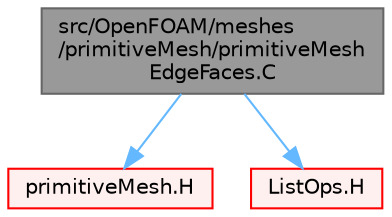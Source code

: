 digraph "src/OpenFOAM/meshes/primitiveMesh/primitiveMeshEdgeFaces.C"
{
 // LATEX_PDF_SIZE
  bgcolor="transparent";
  edge [fontname=Helvetica,fontsize=10,labelfontname=Helvetica,labelfontsize=10];
  node [fontname=Helvetica,fontsize=10,shape=box,height=0.2,width=0.4];
  Node1 [id="Node000001",label="src/OpenFOAM/meshes\l/primitiveMesh/primitiveMesh\lEdgeFaces.C",height=0.2,width=0.4,color="gray40", fillcolor="grey60", style="filled", fontcolor="black",tooltip=" "];
  Node1 -> Node2 [id="edge1_Node000001_Node000002",color="steelblue1",style="solid",tooltip=" "];
  Node2 [id="Node000002",label="primitiveMesh.H",height=0.2,width=0.4,color="red", fillcolor="#FFF0F0", style="filled",URL="$primitiveMesh_8H.html",tooltip=" "];
  Node1 -> Node161 [id="edge2_Node000001_Node000161",color="steelblue1",style="solid",tooltip=" "];
  Node161 [id="Node000161",label="ListOps.H",height=0.2,width=0.4,color="red", fillcolor="#FFF0F0", style="filled",URL="$ListOps_8H.html",tooltip="Various functions to operate on Lists."];
}
